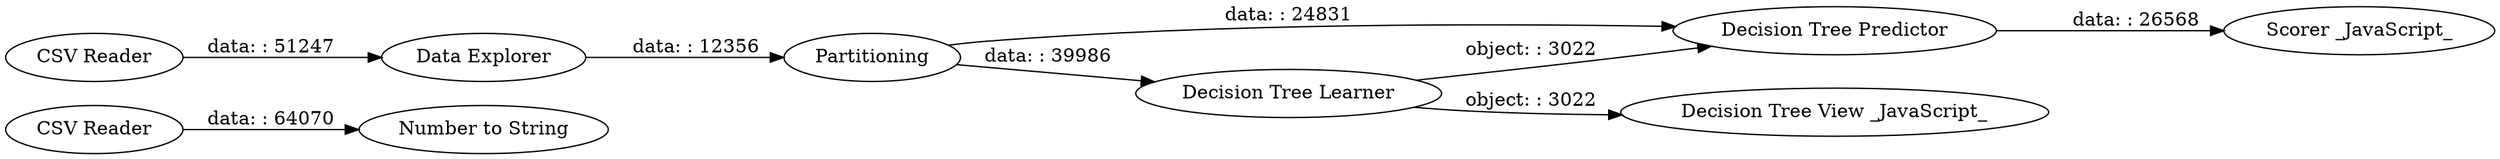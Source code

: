 digraph {
	"-1068890398705026931_9" [label="Number to String"]
	"-1068890398705026931_5" [label="Scorer _JavaScript_"]
	"-1068890398705026931_7" [label="Decision Tree View _JavaScript_"]
	"-1068890398705026931_4" [label="Decision Tree Predictor"]
	"-1068890398705026931_3" [label="Decision Tree Learner"]
	"-1068890398705026931_6" [label=Partitioning]
	"-1068890398705026931_2" [label="Data Explorer"]
	"-1068890398705026931_8" [label="CSV Reader"]
	"-1068890398705026931_1" [label="CSV Reader"]
	"-1068890398705026931_3" -> "-1068890398705026931_4" [label="object: : 3022"]
	"-1068890398705026931_4" -> "-1068890398705026931_5" [label="data: : 26568"]
	"-1068890398705026931_1" -> "-1068890398705026931_2" [label="data: : 51247"]
	"-1068890398705026931_2" -> "-1068890398705026931_6" [label="data: : 12356"]
	"-1068890398705026931_3" -> "-1068890398705026931_7" [label="object: : 3022"]
	"-1068890398705026931_6" -> "-1068890398705026931_4" [label="data: : 24831"]
	"-1068890398705026931_8" -> "-1068890398705026931_9" [label="data: : 64070"]
	"-1068890398705026931_6" -> "-1068890398705026931_3" [label="data: : 39986"]
	rankdir=LR
}
